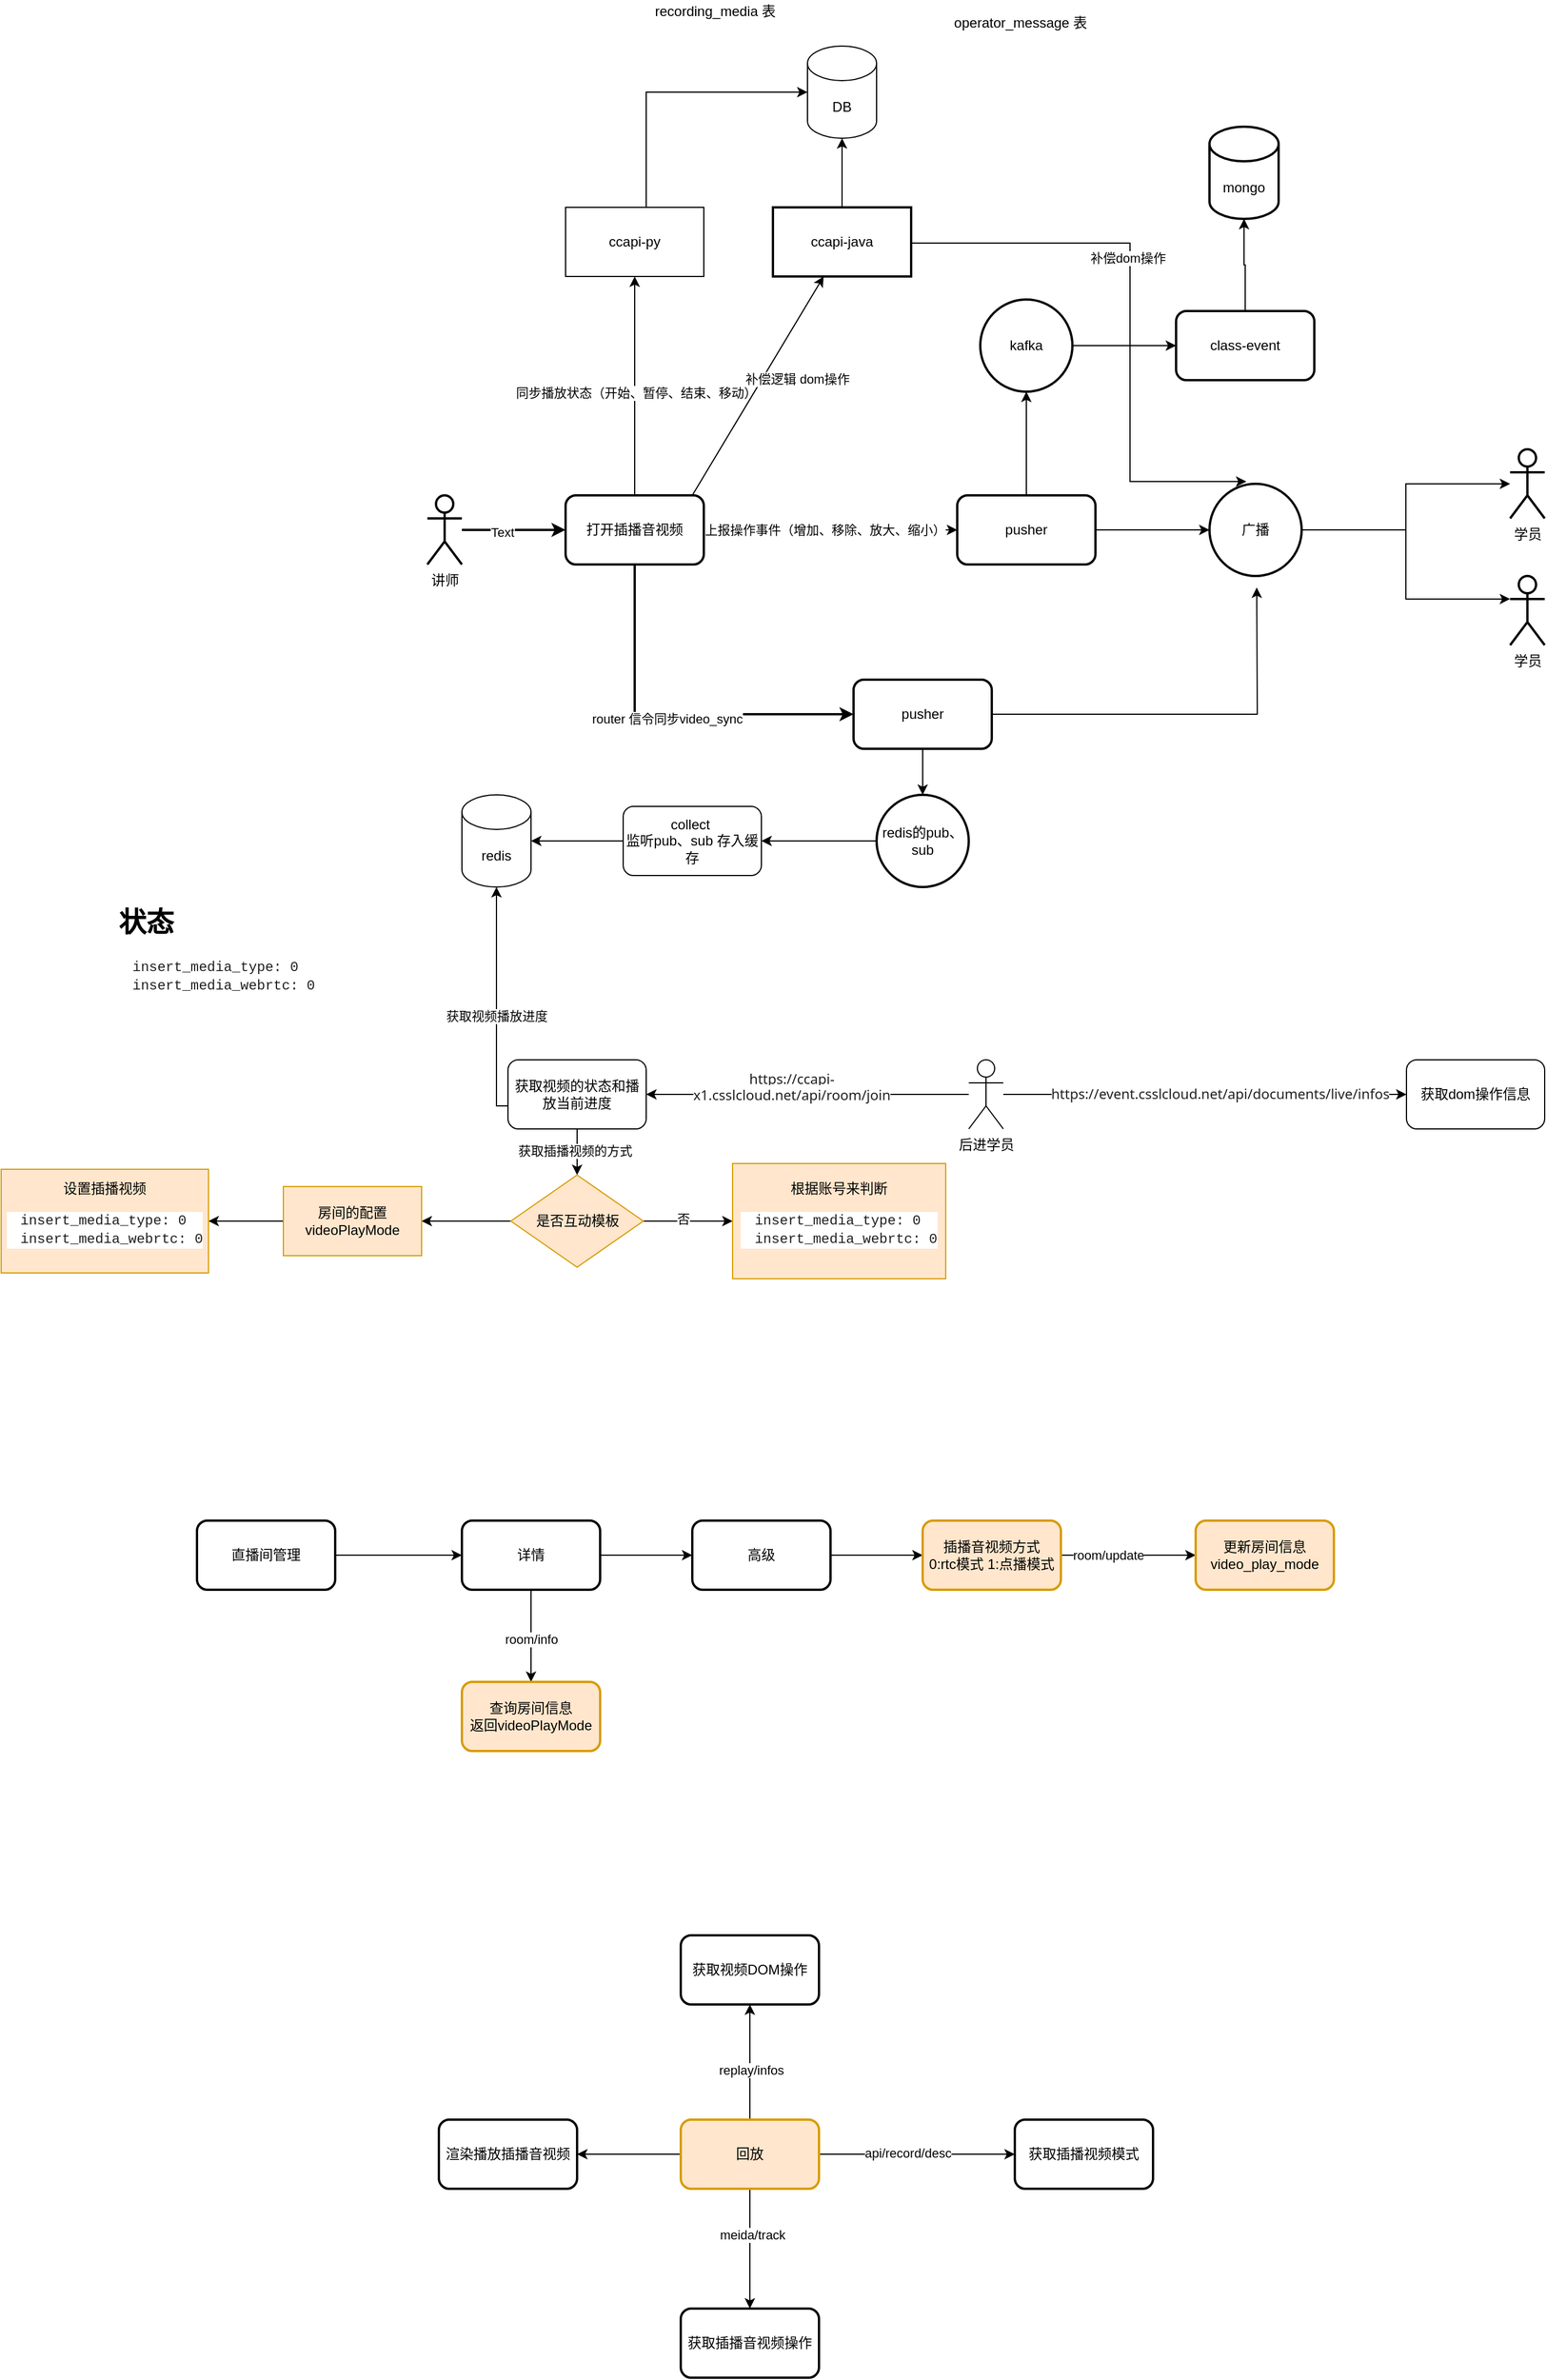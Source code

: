 <mxfile version="24.0.4" type="github">
  <diagram name="第 1 页" id="9EHZgjo_UKtD6r8Uzgz9">
    <mxGraphModel dx="2261" dy="1938" grid="1" gridSize="10" guides="1" tooltips="1" connect="1" arrows="1" fold="1" page="1" pageScale="1" pageWidth="827" pageHeight="1169" math="0" shadow="0">
      <root>
        <mxCell id="0" />
        <mxCell id="1" parent="0" />
        <mxCell id="Ub1dUwBtqG9SPAVf1FS5-7" style="edgeStyle=orthogonalEdgeStyle;rounded=0;orthogonalLoop=1;jettySize=auto;html=1;strokeWidth=2;entryX=0;entryY=0.5;entryDx=0;entryDy=0;" parent="1" source="Ub1dUwBtqG9SPAVf1FS5-2" target="Ub1dUwBtqG9SPAVf1FS5-9" edge="1">
          <mxGeometry relative="1" as="geometry">
            <mxPoint x="-60" y="230" as="targetPoint" />
          </mxGeometry>
        </mxCell>
        <mxCell id="Ub1dUwBtqG9SPAVf1FS5-10" value="Text" style="edgeLabel;html=1;align=center;verticalAlign=middle;resizable=0;points=[];" parent="Ub1dUwBtqG9SPAVf1FS5-7" vertex="1" connectable="0">
          <mxGeometry x="-0.23" y="-2" relative="1" as="geometry">
            <mxPoint as="offset" />
          </mxGeometry>
        </mxCell>
        <mxCell id="Ub1dUwBtqG9SPAVf1FS5-2" value="讲师" style="shape=umlActor;verticalLabelPosition=bottom;verticalAlign=top;html=1;outlineConnect=0;strokeWidth=2;" parent="1" vertex="1">
          <mxGeometry x="-200" y="200" width="30" height="60" as="geometry" />
        </mxCell>
        <mxCell id="Ub1dUwBtqG9SPAVf1FS5-3" value="学员" style="shape=umlActor;verticalLabelPosition=bottom;verticalAlign=top;html=1;outlineConnect=0;strokeWidth=2;" parent="1" vertex="1">
          <mxGeometry x="740" y="160" width="30" height="60" as="geometry" />
        </mxCell>
        <mxCell id="Ub1dUwBtqG9SPAVf1FS5-4" value="学员" style="shape=umlActor;verticalLabelPosition=bottom;verticalAlign=top;html=1;outlineConnect=0;strokeWidth=2;" parent="1" vertex="1">
          <mxGeometry x="740" y="270" width="30" height="60" as="geometry" />
        </mxCell>
        <mxCell id="Ub1dUwBtqG9SPAVf1FS5-5" value="ccapi-py" style="rounded=0;whiteSpace=wrap;html=1;" parent="1" vertex="1">
          <mxGeometry x="-80" y="-50" width="120" height="60" as="geometry" />
        </mxCell>
        <mxCell id="Ub1dUwBtqG9SPAVf1FS5-59" style="edgeStyle=orthogonalEdgeStyle;rounded=0;orthogonalLoop=1;jettySize=auto;html=1;entryX=0.4;entryY=-0.025;entryDx=0;entryDy=0;entryPerimeter=0;" parent="1" target="Ub1dUwBtqG9SPAVf1FS5-23" edge="1">
          <mxGeometry relative="1" as="geometry">
            <mxPoint x="480" y="170" as="targetPoint" />
            <mxPoint x="179.5" y="-20" as="sourcePoint" />
            <Array as="points">
              <mxPoint x="180" y="-19" />
              <mxPoint x="410" y="-19" />
              <mxPoint x="410" y="188" />
            </Array>
          </mxGeometry>
        </mxCell>
        <mxCell id="Ub1dUwBtqG9SPAVf1FS5-60" value="补偿dom操作" style="edgeLabel;html=1;align=center;verticalAlign=middle;resizable=0;points=[];" parent="Ub1dUwBtqG9SPAVf1FS5-59" vertex="1" connectable="0">
          <mxGeometry x="-0.096" y="-2" relative="1" as="geometry">
            <mxPoint as="offset" />
          </mxGeometry>
        </mxCell>
        <mxCell id="Ub1dUwBtqG9SPAVf1FS5-6" value="ccapi-java" style="rounded=0;whiteSpace=wrap;html=1;strokeWidth=2;" parent="1" vertex="1">
          <mxGeometry x="100" y="-50" width="120" height="60" as="geometry" />
        </mxCell>
        <mxCell id="Ub1dUwBtqG9SPAVf1FS5-12" style="edgeStyle=orthogonalEdgeStyle;rounded=0;orthogonalLoop=1;jettySize=auto;html=1;entryX=0.5;entryY=1;entryDx=0;entryDy=0;" parent="1" source="Ub1dUwBtqG9SPAVf1FS5-9" target="Ub1dUwBtqG9SPAVf1FS5-5" edge="1">
          <mxGeometry relative="1" as="geometry">
            <Array as="points">
              <mxPoint x="-20" y="110" />
            </Array>
          </mxGeometry>
        </mxCell>
        <mxCell id="Ub1dUwBtqG9SPAVf1FS5-13" value="同步播放状态（开始、暂停、结束、移动）" style="edgeLabel;html=1;align=center;verticalAlign=middle;resizable=0;points=[];" parent="Ub1dUwBtqG9SPAVf1FS5-12" vertex="1" connectable="0">
          <mxGeometry x="-0.06" y="-1" relative="1" as="geometry">
            <mxPoint as="offset" />
          </mxGeometry>
        </mxCell>
        <mxCell id="Ub1dUwBtqG9SPAVf1FS5-31" style="edgeStyle=orthogonalEdgeStyle;rounded=0;orthogonalLoop=1;jettySize=auto;html=1;entryX=0;entryY=0.5;entryDx=0;entryDy=0;" parent="1" source="Ub1dUwBtqG9SPAVf1FS5-9" target="Ub1dUwBtqG9SPAVf1FS5-29" edge="1">
          <mxGeometry relative="1" as="geometry" />
        </mxCell>
        <mxCell id="Ub1dUwBtqG9SPAVf1FS5-32" value="上报操作事件（增加、移除、放大、缩小）" style="edgeLabel;html=1;align=center;verticalAlign=middle;resizable=0;points=[];" parent="Ub1dUwBtqG9SPAVf1FS5-31" vertex="1" connectable="0">
          <mxGeometry x="-0.117" y="1" relative="1" as="geometry">
            <mxPoint x="8" y="1" as="offset" />
          </mxGeometry>
        </mxCell>
        <mxCell id="Ub1dUwBtqG9SPAVf1FS5-54" style="edgeStyle=orthogonalEdgeStyle;rounded=0;orthogonalLoop=1;jettySize=auto;html=1;entryX=0;entryY=0.5;entryDx=0;entryDy=0;exitX=0.5;exitY=1;exitDx=0;exitDy=0;strokeWidth=2;" parent="1" source="Ub1dUwBtqG9SPAVf1FS5-9" target="Ub1dUwBtqG9SPAVf1FS5-52" edge="1">
          <mxGeometry relative="1" as="geometry">
            <mxPoint x="-130" y="290" as="sourcePoint" />
            <mxPoint x="80" y="450" as="targetPoint" />
            <Array as="points">
              <mxPoint x="-20" y="390" />
            </Array>
          </mxGeometry>
        </mxCell>
        <mxCell id="Ub1dUwBtqG9SPAVf1FS5-55" value="router 信令同步video_sync" style="edgeLabel;html=1;align=center;verticalAlign=middle;resizable=0;points=[];" parent="Ub1dUwBtqG9SPAVf1FS5-54" vertex="1" connectable="0">
          <mxGeometry x="-0.013" y="-4" relative="1" as="geometry">
            <mxPoint as="offset" />
          </mxGeometry>
        </mxCell>
        <mxCell id="Ub1dUwBtqG9SPAVf1FS5-9" value="打开插播音视频" style="rounded=1;whiteSpace=wrap;html=1;strokeWidth=2;" parent="1" vertex="1">
          <mxGeometry x="-80" y="200" width="120" height="60" as="geometry" />
        </mxCell>
        <mxCell id="Ub1dUwBtqG9SPAVf1FS5-16" value="DB" style="shape=cylinder3;whiteSpace=wrap;html=1;boundedLbl=1;backgroundOutline=1;size=15;" parent="1" vertex="1">
          <mxGeometry x="130" y="-190" width="60" height="80" as="geometry" />
        </mxCell>
        <mxCell id="Ub1dUwBtqG9SPAVf1FS5-19" style="edgeStyle=orthogonalEdgeStyle;rounded=0;orthogonalLoop=1;jettySize=auto;html=1;entryX=0.5;entryY=1;entryDx=0;entryDy=0;entryPerimeter=0;" parent="1" source="Ub1dUwBtqG9SPAVf1FS5-6" target="Ub1dUwBtqG9SPAVf1FS5-16" edge="1">
          <mxGeometry relative="1" as="geometry" />
        </mxCell>
        <mxCell id="Ub1dUwBtqG9SPAVf1FS5-20" value="recording_media 表" style="text;html=1;align=center;verticalAlign=middle;whiteSpace=wrap;rounded=0;" parent="1" vertex="1">
          <mxGeometry x="-20" y="-230" width="140" height="20" as="geometry" />
        </mxCell>
        <mxCell id="Ub1dUwBtqG9SPAVf1FS5-21" value="operator_message 表" style="text;html=1;align=center;verticalAlign=middle;whiteSpace=wrap;rounded=0;" parent="1" vertex="1">
          <mxGeometry x="250" y="-230" width="130" height="40" as="geometry" />
        </mxCell>
        <mxCell id="Ub1dUwBtqG9SPAVf1FS5-26" style="edgeStyle=orthogonalEdgeStyle;rounded=0;orthogonalLoop=1;jettySize=auto;html=1;" parent="1" source="Ub1dUwBtqG9SPAVf1FS5-23" target="Ub1dUwBtqG9SPAVf1FS5-3" edge="1">
          <mxGeometry relative="1" as="geometry" />
        </mxCell>
        <mxCell id="Ub1dUwBtqG9SPAVf1FS5-23" value="广播" style="ellipse;whiteSpace=wrap;html=1;aspect=fixed;strokeWidth=2;" parent="1" vertex="1">
          <mxGeometry x="479" y="190" width="80" height="80" as="geometry" />
        </mxCell>
        <mxCell id="Ub1dUwBtqG9SPAVf1FS5-27" style="edgeStyle=orthogonalEdgeStyle;rounded=0;orthogonalLoop=1;jettySize=auto;html=1;entryX=0;entryY=0.333;entryDx=0;entryDy=0;entryPerimeter=0;" parent="1" source="Ub1dUwBtqG9SPAVf1FS5-23" target="Ub1dUwBtqG9SPAVf1FS5-4" edge="1">
          <mxGeometry relative="1" as="geometry" />
        </mxCell>
        <mxCell id="Ub1dUwBtqG9SPAVf1FS5-30" style="edgeStyle=orthogonalEdgeStyle;rounded=0;orthogonalLoop=1;jettySize=auto;html=1;entryX=0;entryY=0.5;entryDx=0;entryDy=0;" parent="1" source="Ub1dUwBtqG9SPAVf1FS5-29" target="Ub1dUwBtqG9SPAVf1FS5-23" edge="1">
          <mxGeometry relative="1" as="geometry">
            <mxPoint x="410" y="160" as="targetPoint" />
          </mxGeometry>
        </mxCell>
        <mxCell id="Ub1dUwBtqG9SPAVf1FS5-35" value="" style="edgeStyle=orthogonalEdgeStyle;rounded=0;orthogonalLoop=1;jettySize=auto;html=1;" parent="1" source="Ub1dUwBtqG9SPAVf1FS5-29" target="Ub1dUwBtqG9SPAVf1FS5-34" edge="1">
          <mxGeometry relative="1" as="geometry" />
        </mxCell>
        <mxCell id="Ub1dUwBtqG9SPAVf1FS5-29" value="pusher" style="rounded=1;whiteSpace=wrap;html=1;strokeWidth=2;" parent="1" vertex="1">
          <mxGeometry x="260" y="200" width="120" height="60" as="geometry" />
        </mxCell>
        <mxCell id="Ub1dUwBtqG9SPAVf1FS5-48" style="edgeStyle=orthogonalEdgeStyle;rounded=0;orthogonalLoop=1;jettySize=auto;html=1;" parent="1" source="Ub1dUwBtqG9SPAVf1FS5-34" target="Ub1dUwBtqG9SPAVf1FS5-36" edge="1">
          <mxGeometry relative="1" as="geometry" />
        </mxCell>
        <mxCell id="Ub1dUwBtqG9SPAVf1FS5-34" value="kafka" style="ellipse;whiteSpace=wrap;html=1;rounded=1;strokeWidth=2;" parent="1" vertex="1">
          <mxGeometry x="280" y="30" width="80" height="80" as="geometry" />
        </mxCell>
        <mxCell id="Ub1dUwBtqG9SPAVf1FS5-49" style="edgeStyle=orthogonalEdgeStyle;rounded=0;orthogonalLoop=1;jettySize=auto;html=1;" parent="1" source="Ub1dUwBtqG9SPAVf1FS5-36" target="Ub1dUwBtqG9SPAVf1FS5-41" edge="1">
          <mxGeometry relative="1" as="geometry" />
        </mxCell>
        <mxCell id="Ub1dUwBtqG9SPAVf1FS5-36" value="class-event" style="rounded=1;whiteSpace=wrap;html=1;strokeWidth=2;" parent="1" vertex="1">
          <mxGeometry x="450" y="40" width="120" height="60" as="geometry" />
        </mxCell>
        <mxCell id="Ub1dUwBtqG9SPAVf1FS5-41" value="mongo" style="shape=cylinder3;whiteSpace=wrap;html=1;boundedLbl=1;backgroundOutline=1;size=15;strokeWidth=2;" parent="1" vertex="1">
          <mxGeometry x="479" y="-120" width="60" height="80" as="geometry" />
        </mxCell>
        <mxCell id="Ub1dUwBtqG9SPAVf1FS5-44" value="" style="endArrow=classic;html=1;rounded=0;entryX=0.367;entryY=1;entryDx=0;entryDy=0;entryPerimeter=0;" parent="1" target="Ub1dUwBtqG9SPAVf1FS5-6" edge="1">
          <mxGeometry width="50" height="50" relative="1" as="geometry">
            <mxPoint x="30" y="200" as="sourcePoint" />
            <mxPoint x="80" y="150" as="targetPoint" />
          </mxGeometry>
        </mxCell>
        <mxCell id="Ub1dUwBtqG9SPAVf1FS5-45" value="补偿逻辑 dom操作" style="edgeLabel;html=1;align=center;verticalAlign=middle;resizable=0;points=[];" parent="Ub1dUwBtqG9SPAVf1FS5-44" vertex="1" connectable="0">
          <mxGeometry x="0.06" y="1" relative="1" as="geometry">
            <mxPoint x="31" as="offset" />
          </mxGeometry>
        </mxCell>
        <mxCell id="Ub1dUwBtqG9SPAVf1FS5-46" style="edgeStyle=orthogonalEdgeStyle;rounded=0;orthogonalLoop=1;jettySize=auto;html=1;entryX=0;entryY=0.5;entryDx=0;entryDy=0;entryPerimeter=0;" parent="1" source="Ub1dUwBtqG9SPAVf1FS5-5" target="Ub1dUwBtqG9SPAVf1FS5-16" edge="1">
          <mxGeometry relative="1" as="geometry">
            <Array as="points">
              <mxPoint x="-10" y="-150" />
            </Array>
          </mxGeometry>
        </mxCell>
        <mxCell id="Ub1dUwBtqG9SPAVf1FS5-57" style="edgeStyle=orthogonalEdgeStyle;rounded=0;orthogonalLoop=1;jettySize=auto;html=1;" parent="1" source="Ub1dUwBtqG9SPAVf1FS5-52" edge="1">
          <mxGeometry relative="1" as="geometry">
            <mxPoint x="520" y="280" as="targetPoint" />
          </mxGeometry>
        </mxCell>
        <mxCell id="Ub1dUwBtqG9SPAVf1FS5-86" value="" style="edgeStyle=orthogonalEdgeStyle;rounded=0;orthogonalLoop=1;jettySize=auto;html=1;" parent="1" source="Ub1dUwBtqG9SPAVf1FS5-52" target="Ub1dUwBtqG9SPAVf1FS5-85" edge="1">
          <mxGeometry relative="1" as="geometry" />
        </mxCell>
        <mxCell id="Ub1dUwBtqG9SPAVf1FS5-52" value="pusher" style="rounded=1;whiteSpace=wrap;html=1;strokeWidth=2;" parent="1" vertex="1">
          <mxGeometry x="170" y="360" width="120" height="60" as="geometry" />
        </mxCell>
        <mxCell id="Ub1dUwBtqG9SPAVf1FS5-62" style="edgeStyle=orthogonalEdgeStyle;rounded=0;orthogonalLoop=1;jettySize=auto;html=1;" parent="1" source="Ub1dUwBtqG9SPAVf1FS5-61" target="Ub1dUwBtqG9SPAVf1FS5-63" edge="1">
          <mxGeometry relative="1" as="geometry">
            <mxPoint x="26.5" y="680" as="targetPoint" />
          </mxGeometry>
        </mxCell>
        <mxCell id="Ub1dUwBtqG9SPAVf1FS5-64" value="&#xa;&lt;span style=&quot;color: rgb(31, 31, 31); font-family: &amp;quot;Segoe UI&amp;quot;, tahoma, sans-serif; font-size: 12px; font-style: normal; font-variant-ligatures: normal; font-variant-caps: normal; font-weight: 400; letter-spacing: normal; orphans: 2; text-align: start; text-indent: 0px; text-transform: none; widows: 2; word-spacing: 0px; -webkit-text-stroke-width: 0px; white-space: normal; background-color: rgb(255, 255, 255); text-decoration-thickness: initial; text-decoration-style: initial; text-decoration-color: initial; display: inline !important; float: none;&quot;&gt;https://ccapi-x1.csslcloud.net/api/room/join&lt;/span&gt;&#xa;&#xa;" style="edgeLabel;html=1;align=center;verticalAlign=middle;resizable=0;points=[];" parent="Ub1dUwBtqG9SPAVf1FS5-62" vertex="1" connectable="0">
          <mxGeometry x="-0.252" y="-2" relative="1" as="geometry">
            <mxPoint x="-50" y="2" as="offset" />
          </mxGeometry>
        </mxCell>
        <mxCell id="Ub1dUwBtqG9SPAVf1FS5-80" style="edgeStyle=orthogonalEdgeStyle;rounded=0;orthogonalLoop=1;jettySize=auto;html=1;entryX=0;entryY=0.5;entryDx=0;entryDy=0;" parent="1" source="Ub1dUwBtqG9SPAVf1FS5-61" target="Ub1dUwBtqG9SPAVf1FS5-81" edge="1">
          <mxGeometry relative="1" as="geometry">
            <mxPoint x="621.5" y="680" as="targetPoint" />
          </mxGeometry>
        </mxCell>
        <mxCell id="Ub1dUwBtqG9SPAVf1FS5-82" value="&lt;span style=&quot;color: rgb(31, 31, 31); font-family: &amp;quot;Segoe UI&amp;quot;, tahoma, sans-serif; font-size: 12px; text-align: start; text-wrap: wrap;&quot;&gt;https://event.csslcloud.net/api/documents/live/infos&lt;/span&gt;" style="edgeLabel;html=1;align=center;verticalAlign=middle;resizable=0;points=[];" parent="Ub1dUwBtqG9SPAVf1FS5-80" vertex="1" connectable="0">
          <mxGeometry x="0.024" y="-1" relative="1" as="geometry">
            <mxPoint x="9" y="-1" as="offset" />
          </mxGeometry>
        </mxCell>
        <mxCell id="Ub1dUwBtqG9SPAVf1FS5-61" value="后进学员" style="shape=umlActor;verticalLabelPosition=bottom;verticalAlign=top;html=1;" parent="1" vertex="1">
          <mxGeometry x="270" y="690" width="30" height="60" as="geometry" />
        </mxCell>
        <mxCell id="FVppc2NoJHRr4zy0Y5Dh-2" style="edgeStyle=orthogonalEdgeStyle;rounded=0;orthogonalLoop=1;jettySize=auto;html=1;" edge="1" parent="1" source="Ub1dUwBtqG9SPAVf1FS5-63">
          <mxGeometry relative="1" as="geometry">
            <mxPoint x="-70" y="790" as="targetPoint" />
          </mxGeometry>
        </mxCell>
        <mxCell id="FVppc2NoJHRr4zy0Y5Dh-11" value="获取插播视频的方式" style="edgeLabel;html=1;align=center;verticalAlign=middle;resizable=0;points=[];" vertex="1" connectable="0" parent="FVppc2NoJHRr4zy0Y5Dh-2">
          <mxGeometry x="-0.062" y="-2" relative="1" as="geometry">
            <mxPoint as="offset" />
          </mxGeometry>
        </mxCell>
        <mxCell id="Ub1dUwBtqG9SPAVf1FS5-63" value="获取视频的状态和播放当前进度" style="rounded=1;whiteSpace=wrap;html=1;" parent="1" vertex="1">
          <mxGeometry x="-130" y="690" width="120" height="60" as="geometry" />
        </mxCell>
        <mxCell id="Ub1dUwBtqG9SPAVf1FS5-67" value="" style="edgeStyle=orthogonalEdgeStyle;rounded=0;orthogonalLoop=1;jettySize=auto;html=1;" parent="1" source="Ub1dUwBtqG9SPAVf1FS5-65" target="Ub1dUwBtqG9SPAVf1FS5-66" edge="1">
          <mxGeometry relative="1" as="geometry" />
        </mxCell>
        <mxCell id="Ub1dUwBtqG9SPAVf1FS5-65" value="直播间管理" style="rounded=1;whiteSpace=wrap;html=1;strokeWidth=2;" parent="1" vertex="1">
          <mxGeometry x="-400" y="1090" width="120" height="60" as="geometry" />
        </mxCell>
        <mxCell id="Ub1dUwBtqG9SPAVf1FS5-69" value="" style="edgeStyle=orthogonalEdgeStyle;rounded=0;orthogonalLoop=1;jettySize=auto;html=1;" parent="1" source="Ub1dUwBtqG9SPAVf1FS5-66" target="Ub1dUwBtqG9SPAVf1FS5-68" edge="1">
          <mxGeometry relative="1" as="geometry" />
        </mxCell>
        <mxCell id="Ub1dUwBtqG9SPAVf1FS5-78" value="" style="edgeStyle=orthogonalEdgeStyle;rounded=0;orthogonalLoop=1;jettySize=auto;html=1;" parent="1" source="Ub1dUwBtqG9SPAVf1FS5-66" target="Ub1dUwBtqG9SPAVf1FS5-77" edge="1">
          <mxGeometry relative="1" as="geometry" />
        </mxCell>
        <mxCell id="Ub1dUwBtqG9SPAVf1FS5-79" value="room/info" style="edgeLabel;html=1;align=center;verticalAlign=middle;resizable=0;points=[];" parent="Ub1dUwBtqG9SPAVf1FS5-78" vertex="1" connectable="0">
          <mxGeometry x="0.075" relative="1" as="geometry">
            <mxPoint as="offset" />
          </mxGeometry>
        </mxCell>
        <mxCell id="Ub1dUwBtqG9SPAVf1FS5-66" value="详情" style="whiteSpace=wrap;html=1;rounded=1;strokeWidth=2;" parent="1" vertex="1">
          <mxGeometry x="-170" y="1090" width="120" height="60" as="geometry" />
        </mxCell>
        <mxCell id="Ub1dUwBtqG9SPAVf1FS5-71" value="" style="edgeStyle=orthogonalEdgeStyle;rounded=0;orthogonalLoop=1;jettySize=auto;html=1;" parent="1" source="Ub1dUwBtqG9SPAVf1FS5-68" edge="1">
          <mxGeometry relative="1" as="geometry">
            <mxPoint x="230" y="1120" as="targetPoint" />
          </mxGeometry>
        </mxCell>
        <mxCell id="Ub1dUwBtqG9SPAVf1FS5-68" value="高级" style="whiteSpace=wrap;html=1;rounded=1;strokeWidth=2;" parent="1" vertex="1">
          <mxGeometry x="30" y="1090" width="120" height="60" as="geometry" />
        </mxCell>
        <mxCell id="Ub1dUwBtqG9SPAVf1FS5-75" value="" style="edgeStyle=orthogonalEdgeStyle;rounded=0;orthogonalLoop=1;jettySize=auto;html=1;" parent="1" source="Ub1dUwBtqG9SPAVf1FS5-73" target="Ub1dUwBtqG9SPAVf1FS5-74" edge="1">
          <mxGeometry relative="1" as="geometry" />
        </mxCell>
        <mxCell id="Ub1dUwBtqG9SPAVf1FS5-76" value="room/update" style="edgeLabel;html=1;align=center;verticalAlign=middle;resizable=0;points=[];" parent="Ub1dUwBtqG9SPAVf1FS5-75" vertex="1" connectable="0">
          <mxGeometry x="-0.3" relative="1" as="geometry">
            <mxPoint as="offset" />
          </mxGeometry>
        </mxCell>
        <mxCell id="Ub1dUwBtqG9SPAVf1FS5-73" value="插播音视频方式&lt;div&gt;0:rtc模式 1:点播模式&lt;/div&gt;" style="rounded=1;whiteSpace=wrap;html=1;strokeWidth=2;fillColor=#ffe6cc;strokeColor=#d79b00;" parent="1" vertex="1">
          <mxGeometry x="230" y="1090" width="120" height="60" as="geometry" />
        </mxCell>
        <mxCell id="Ub1dUwBtqG9SPAVf1FS5-74" value="更新房间信息&lt;div&gt;video_play_mode&lt;/div&gt;" style="whiteSpace=wrap;html=1;rounded=1;strokeWidth=2;fillColor=#ffe6cc;strokeColor=#d79b00;" parent="1" vertex="1">
          <mxGeometry x="467" y="1090" width="120" height="60" as="geometry" />
        </mxCell>
        <mxCell id="Ub1dUwBtqG9SPAVf1FS5-77" value="查询房间信息&lt;div&gt;返回videoPlayMode&lt;/div&gt;" style="whiteSpace=wrap;html=1;rounded=1;strokeWidth=2;fillColor=#ffe6cc;strokeColor=#d79b00;" parent="1" vertex="1">
          <mxGeometry x="-170" y="1230" width="120" height="60" as="geometry" />
        </mxCell>
        <mxCell id="Ub1dUwBtqG9SPAVf1FS5-81" value="获取dom操作信息" style="rounded=1;whiteSpace=wrap;html=1;" parent="1" vertex="1">
          <mxGeometry x="650" y="690" width="120" height="60" as="geometry" />
        </mxCell>
        <mxCell id="Ub1dUwBtqG9SPAVf1FS5-97" style="edgeStyle=orthogonalEdgeStyle;rounded=0;orthogonalLoop=1;jettySize=auto;html=1;entryX=1;entryY=0.5;entryDx=0;entryDy=0;" parent="1" source="Ub1dUwBtqG9SPAVf1FS5-85" target="Ub1dUwBtqG9SPAVf1FS5-89" edge="1">
          <mxGeometry relative="1" as="geometry" />
        </mxCell>
        <mxCell id="Ub1dUwBtqG9SPAVf1FS5-85" value="redis的pub、sub" style="ellipse;whiteSpace=wrap;html=1;rounded=1;strokeWidth=2;" parent="1" vertex="1">
          <mxGeometry x="190" y="460" width="80" height="80" as="geometry" />
        </mxCell>
        <mxCell id="Ub1dUwBtqG9SPAVf1FS5-89" value="collect&amp;nbsp;&lt;div&gt;监听pub、sub 存入缓存&lt;/div&gt;" style="rounded=1;whiteSpace=wrap;html=1;" parent="1" vertex="1">
          <mxGeometry x="-30" y="470" width="120" height="60" as="geometry" />
        </mxCell>
        <mxCell id="Ub1dUwBtqG9SPAVf1FS5-92" value="redis" style="shape=cylinder3;whiteSpace=wrap;html=1;boundedLbl=1;backgroundOutline=1;size=15;" parent="1" vertex="1">
          <mxGeometry x="-170" y="460" width="60" height="80" as="geometry" />
        </mxCell>
        <mxCell id="Ub1dUwBtqG9SPAVf1FS5-98" style="edgeStyle=orthogonalEdgeStyle;rounded=0;orthogonalLoop=1;jettySize=auto;html=1;entryX=1;entryY=0.5;entryDx=0;entryDy=0;entryPerimeter=0;" parent="1" source="Ub1dUwBtqG9SPAVf1FS5-89" target="Ub1dUwBtqG9SPAVf1FS5-92" edge="1">
          <mxGeometry relative="1" as="geometry" />
        </mxCell>
        <mxCell id="Ub1dUwBtqG9SPAVf1FS5-100" style="edgeStyle=orthogonalEdgeStyle;rounded=0;orthogonalLoop=1;jettySize=auto;html=1;entryX=0.5;entryY=1;entryDx=0;entryDy=0;entryPerimeter=0;" parent="1" source="Ub1dUwBtqG9SPAVf1FS5-63" target="Ub1dUwBtqG9SPAVf1FS5-92" edge="1">
          <mxGeometry relative="1" as="geometry">
            <Array as="points">
              <mxPoint x="-140" y="730" />
            </Array>
          </mxGeometry>
        </mxCell>
        <mxCell id="Ub1dUwBtqG9SPAVf1FS5-101" value="获取视频播放进度" style="edgeLabel;html=1;align=center;verticalAlign=middle;resizable=0;points=[];" parent="Ub1dUwBtqG9SPAVf1FS5-100" vertex="1" connectable="0">
          <mxGeometry x="-0.117" relative="1" as="geometry">
            <mxPoint as="offset" />
          </mxGeometry>
        </mxCell>
        <mxCell id="5Uoj2dgC7Bq5K5UiY4C5-1" value="" style="edgeStyle=orthogonalEdgeStyle;rounded=0;orthogonalLoop=1;jettySize=auto;html=1;" parent="1" source="5Uoj2dgC7Bq5K5UiY4C5-8" target="5Uoj2dgC7Bq5K5UiY4C5-9" edge="1">
          <mxGeometry relative="1" as="geometry" />
        </mxCell>
        <mxCell id="5Uoj2dgC7Bq5K5UiY4C5-2" value="api/record/desc" style="edgeLabel;html=1;align=center;verticalAlign=middle;resizable=0;points=[];" parent="5Uoj2dgC7Bq5K5UiY4C5-1" vertex="1" connectable="0">
          <mxGeometry x="-0.1" y="1" relative="1" as="geometry">
            <mxPoint as="offset" />
          </mxGeometry>
        </mxCell>
        <mxCell id="5Uoj2dgC7Bq5K5UiY4C5-3" value="" style="edgeStyle=orthogonalEdgeStyle;rounded=0;orthogonalLoop=1;jettySize=auto;html=1;" parent="1" source="5Uoj2dgC7Bq5K5UiY4C5-8" target="5Uoj2dgC7Bq5K5UiY4C5-10" edge="1">
          <mxGeometry relative="1" as="geometry" />
        </mxCell>
        <mxCell id="5Uoj2dgC7Bq5K5UiY4C5-4" value="meida/track" style="edgeLabel;html=1;align=center;verticalAlign=middle;resizable=0;points=[];" parent="5Uoj2dgC7Bq5K5UiY4C5-3" vertex="1" connectable="0">
          <mxGeometry x="-0.231" y="2" relative="1" as="geometry">
            <mxPoint as="offset" />
          </mxGeometry>
        </mxCell>
        <mxCell id="5Uoj2dgC7Bq5K5UiY4C5-5" value="" style="edgeStyle=orthogonalEdgeStyle;rounded=0;orthogonalLoop=1;jettySize=auto;html=1;" parent="1" source="5Uoj2dgC7Bq5K5UiY4C5-8" target="5Uoj2dgC7Bq5K5UiY4C5-11" edge="1">
          <mxGeometry relative="1" as="geometry" />
        </mxCell>
        <mxCell id="5Uoj2dgC7Bq5K5UiY4C5-6" value="replay/infos" style="edgeLabel;html=1;align=center;verticalAlign=middle;resizable=0;points=[];" parent="5Uoj2dgC7Bq5K5UiY4C5-5" vertex="1" connectable="0">
          <mxGeometry x="-0.14" y="-1" relative="1" as="geometry">
            <mxPoint as="offset" />
          </mxGeometry>
        </mxCell>
        <mxCell id="5Uoj2dgC7Bq5K5UiY4C5-7" style="edgeStyle=orthogonalEdgeStyle;rounded=0;orthogonalLoop=1;jettySize=auto;html=1;" parent="1" source="5Uoj2dgC7Bq5K5UiY4C5-8" target="5Uoj2dgC7Bq5K5UiY4C5-12" edge="1">
          <mxGeometry relative="1" as="geometry">
            <mxPoint x="-130" y="1640" as="targetPoint" />
          </mxGeometry>
        </mxCell>
        <mxCell id="5Uoj2dgC7Bq5K5UiY4C5-8" value="回放" style="rounded=1;whiteSpace=wrap;html=1;strokeWidth=2;fillColor=#ffe6cc;strokeColor=#d79b00;" parent="1" vertex="1">
          <mxGeometry x="20" y="1610" width="120" height="60" as="geometry" />
        </mxCell>
        <mxCell id="5Uoj2dgC7Bq5K5UiY4C5-9" value="获取插播视频模式" style="whiteSpace=wrap;html=1;rounded=1;strokeWidth=2;" parent="1" vertex="1">
          <mxGeometry x="310" y="1610" width="120" height="60" as="geometry" />
        </mxCell>
        <mxCell id="5Uoj2dgC7Bq5K5UiY4C5-10" value="获取插播音视频操作" style="whiteSpace=wrap;html=1;rounded=1;strokeWidth=2;" parent="1" vertex="1">
          <mxGeometry x="20" y="1774" width="120" height="60" as="geometry" />
        </mxCell>
        <mxCell id="5Uoj2dgC7Bq5K5UiY4C5-11" value="获取视频DOM操作" style="whiteSpace=wrap;html=1;rounded=1;strokeWidth=2;" parent="1" vertex="1">
          <mxGeometry x="20" y="1450" width="120" height="60" as="geometry" />
        </mxCell>
        <mxCell id="5Uoj2dgC7Bq5K5UiY4C5-12" value="渲染播放插播音视频" style="rounded=1;whiteSpace=wrap;html=1;strokeWidth=2;" parent="1" vertex="1">
          <mxGeometry x="-190" y="1610" width="120" height="60" as="geometry" />
        </mxCell>
        <mxCell id="FVppc2NoJHRr4zy0Y5Dh-1" value="&lt;h1 style=&quot;margin-top: 0px;&quot;&gt;状态&lt;/h1&gt;&lt;ol style=&quot;box-sizing: border-box; min-width: 0px; min-height: 0px; list-style-type: none; padding-left: 12px; color: rgb(31, 31, 31); font-family: consolas, &amp;quot;lucida console&amp;quot;, &amp;quot;courier new&amp;quot;, monospace; white-space-collapse: preserve; background-color: rgb(255, 255, 255);&quot; role=&quot;group&quot; class=&quot;children expanded&quot;&gt;&lt;li style=&quot;box-sizing: border-box; min-width: 0px; min-height: 16px; outline-width: 0px; text-overflow: ellipsis; white-space: nowrap; position: relative; display: flex; align-items: center; user-select: text;&quot; aria-selected=&quot;true&quot; tabindex=&quot;0&quot; class=&quot;selected&quot; data-object-property-name-for-test=&quot;insert_media_type&quot; role=&quot;treeitem&quot;&gt;&lt;span style=&quot;box-sizing: border-box; min-width: 0px; min-height: 0px; overflow: hidden; line-height: 16px; display: flex;&quot; class=&quot;name-and-value&quot;&gt;&lt;span style=&quot;box-sizing: border-box; min-width: 0px; min-height: 0px; color: var(--sys-color-token-tag); flex-shrink: 0;&quot; title=&quot;data.insert_media_type&quot; class=&quot;name&quot;&gt;insert_media_type&lt;/span&gt;&lt;span style=&quot;box-sizing: border-box; min-width: 0px; min-height: 0px; white-space-collapse: preserve; flex-shrink: 0;&quot; class=&quot;separator&quot;&gt;: &lt;/span&gt;&lt;span style=&quot;box-sizing: border-box; min-width: 0px; min-height: 0px; color: var(--sys-color-token-attribute-value);&quot; title=&quot;0&quot; class=&quot;object-value-number value&quot;&gt;0&lt;/span&gt;&lt;/span&gt;&lt;/li&gt;&lt;li style=&quot;box-sizing: border-box; min-width: 0px; min-height: 16px; text-overflow: ellipsis; white-space: nowrap; position: relative; display: flex; align-items: center; user-select: text;&quot; class=&quot;&quot; data-object-property-name-for-test=&quot;insert_media_webrtc&quot; role=&quot;treeitem&quot;&gt;&lt;span style=&quot;box-sizing: border-box; min-width: 0px; min-height: 0px; overflow: hidden; line-height: 16px; display: flex;&quot; class=&quot;name-and-value&quot;&gt;&lt;span style=&quot;box-sizing: border-box; min-width: 0px; min-height: 0px; color: var(--sys-color-token-tag); flex-shrink: 0;&quot; title=&quot;data.insert_media_webrtc&quot; class=&quot;name&quot;&gt;insert_media_webrtc&lt;/span&gt;&lt;span style=&quot;box-sizing: border-box; min-width: 0px; min-height: 0px; white-space-collapse: preserve; flex-shrink: 0;&quot; class=&quot;separator&quot;&gt;: &lt;/span&gt;&lt;span style=&quot;box-sizing: border-box; min-width: 0px; min-height: 0px; color: var(--sys-color-token-attribute-value);&quot; title=&quot;0&quot; class=&quot;object-value-number value&quot;&gt;0&lt;/span&gt;&lt;/span&gt;&lt;/li&gt;&lt;/ol&gt;" style="text;html=1;whiteSpace=wrap;overflow=hidden;rounded=0;" vertex="1" parent="1">
          <mxGeometry x="-470" y="550" width="180" height="105" as="geometry" />
        </mxCell>
        <mxCell id="FVppc2NoJHRr4zy0Y5Dh-5" value="" style="edgeStyle=orthogonalEdgeStyle;rounded=0;orthogonalLoop=1;jettySize=auto;html=1;" edge="1" parent="1" source="FVppc2NoJHRr4zy0Y5Dh-3" target="FVppc2NoJHRr4zy0Y5Dh-4">
          <mxGeometry relative="1" as="geometry" />
        </mxCell>
        <mxCell id="FVppc2NoJHRr4zy0Y5Dh-9" value="" style="edgeStyle=orthogonalEdgeStyle;rounded=0;orthogonalLoop=1;jettySize=auto;html=1;" edge="1" parent="1" source="FVppc2NoJHRr4zy0Y5Dh-3" target="FVppc2NoJHRr4zy0Y5Dh-8">
          <mxGeometry relative="1" as="geometry" />
        </mxCell>
        <mxCell id="FVppc2NoJHRr4zy0Y5Dh-10" value="否" style="edgeLabel;html=1;align=center;verticalAlign=middle;resizable=0;points=[];" vertex="1" connectable="0" parent="FVppc2NoJHRr4zy0Y5Dh-9">
          <mxGeometry x="-0.136" y="2" relative="1" as="geometry">
            <mxPoint x="1" as="offset" />
          </mxGeometry>
        </mxCell>
        <mxCell id="FVppc2NoJHRr4zy0Y5Dh-3" value="是否互动模板" style="rhombus;whiteSpace=wrap;html=1;fillColor=#ffe6cc;strokeColor=#d79b00;" vertex="1" parent="1">
          <mxGeometry x="-127.5" y="790" width="115" height="80" as="geometry" />
        </mxCell>
        <mxCell id="FVppc2NoJHRr4zy0Y5Dh-7" value="" style="edgeStyle=orthogonalEdgeStyle;rounded=0;orthogonalLoop=1;jettySize=auto;html=1;" edge="1" parent="1" source="FVppc2NoJHRr4zy0Y5Dh-4" target="FVppc2NoJHRr4zy0Y5Dh-6">
          <mxGeometry relative="1" as="geometry" />
        </mxCell>
        <mxCell id="FVppc2NoJHRr4zy0Y5Dh-4" value="房间的配置videoPlayMode" style="whiteSpace=wrap;html=1;fillColor=#ffe6cc;strokeColor=#d79b00;" vertex="1" parent="1">
          <mxGeometry x="-325" y="800" width="120" height="60" as="geometry" />
        </mxCell>
        <mxCell id="FVppc2NoJHRr4zy0Y5Dh-6" value="设置插播视频&lt;div&gt;&lt;ol style=&quot;text-align: left; white-space-collapse: preserve; box-sizing: border-box; min-width: 0px; min-height: 0px; list-style-type: none; padding-left: 12px; color: rgb(31, 31, 31); font-family: consolas, &amp;quot;lucida console&amp;quot;, &amp;quot;courier new&amp;quot;, monospace; background-color: rgb(255, 255, 255);&quot; role=&quot;group&quot; class=&quot;children expanded&quot;&gt;&lt;li style=&quot;box-sizing: border-box; min-width: 0px; min-height: 16px; outline-width: 0px; text-overflow: ellipsis; white-space: nowrap; position: relative; display: flex; align-items: center; user-select: text;&quot; aria-selected=&quot;true&quot; tabindex=&quot;0&quot; class=&quot;selected&quot; data-object-property-name-for-test=&quot;insert_media_type&quot; role=&quot;treeitem&quot;&gt;&lt;span style=&quot;box-sizing: border-box; min-width: 0px; min-height: 0px; overflow: hidden; line-height: 16px; display: flex;&quot; class=&quot;name-and-value&quot;&gt;&lt;span style=&quot;box-sizing: border-box; min-width: 0px; min-height: 0px; color: var(--sys-color-token-tag); flex-shrink: 0;&quot; title=&quot;data.insert_media_type&quot; class=&quot;name&quot;&gt;insert_media_type&lt;/span&gt;&lt;span style=&quot;box-sizing: border-box; min-width: 0px; min-height: 0px; white-space-collapse: preserve; flex-shrink: 0;&quot; class=&quot;separator&quot;&gt;: &lt;/span&gt;&lt;span style=&quot;box-sizing: border-box; min-width: 0px; min-height: 0px; color: var(--sys-color-token-attribute-value);&quot; title=&quot;0&quot; class=&quot;object-value-number value&quot;&gt;0&lt;/span&gt;&lt;/span&gt;&lt;/li&gt;&lt;li style=&quot;box-sizing: border-box; min-width: 0px; min-height: 16px; text-overflow: ellipsis; white-space: nowrap; position: relative; display: flex; align-items: center; user-select: text;&quot; class=&quot;&quot; data-object-property-name-for-test=&quot;insert_media_webrtc&quot; role=&quot;treeitem&quot;&gt;&lt;span style=&quot;box-sizing: border-box; min-width: 0px; min-height: 0px; overflow: hidden; line-height: 16px; display: flex;&quot; class=&quot;name-and-value&quot;&gt;&lt;span style=&quot;box-sizing: border-box; min-width: 0px; min-height: 0px; color: var(--sys-color-token-tag); flex-shrink: 0;&quot; title=&quot;data.insert_media_webrtc&quot; class=&quot;name&quot;&gt;insert_media_webrtc&lt;/span&gt;&lt;span style=&quot;box-sizing: border-box; min-width: 0px; min-height: 0px; white-space-collapse: preserve; flex-shrink: 0;&quot; class=&quot;separator&quot;&gt;: &lt;/span&gt;&lt;span style=&quot;box-sizing: border-box; min-width: 0px; min-height: 0px; color: var(--sys-color-token-attribute-value);&quot; title=&quot;0&quot; class=&quot;object-value-number value&quot;&gt;0&lt;/span&gt;&lt;/span&gt;&lt;/li&gt;&lt;/ol&gt;&lt;/div&gt;" style="whiteSpace=wrap;html=1;fillColor=#ffe6cc;strokeColor=#d79b00;" vertex="1" parent="1">
          <mxGeometry x="-570" y="785" width="180" height="90" as="geometry" />
        </mxCell>
        <mxCell id="FVppc2NoJHRr4zy0Y5Dh-8" value="根据账号来判断&lt;div&gt;&lt;ol style=&quot;text-align: left; white-space-collapse: preserve; box-sizing: border-box; min-width: 0px; min-height: 0px; list-style-type: none; padding-left: 12px; color: rgb(31, 31, 31); font-family: consolas, &amp;quot;lucida console&amp;quot;, &amp;quot;courier new&amp;quot;, monospace; background-color: rgb(255, 255, 255);&quot; role=&quot;group&quot; class=&quot;children expanded&quot;&gt;&lt;li style=&quot;box-sizing: border-box; min-width: 0px; min-height: 16px; outline-width: 0px; text-overflow: ellipsis; white-space: nowrap; position: relative; display: flex; align-items: center; user-select: text;&quot; aria-selected=&quot;true&quot; tabindex=&quot;0&quot; class=&quot;selected&quot; data-object-property-name-for-test=&quot;insert_media_type&quot; role=&quot;treeitem&quot;&gt;&lt;span style=&quot;box-sizing: border-box; min-width: 0px; min-height: 0px; overflow: hidden; line-height: 16px; display: flex;&quot; class=&quot;name-and-value&quot;&gt;&lt;span style=&quot;box-sizing: border-box; min-width: 0px; min-height: 0px; color: var(--sys-color-token-tag); flex-shrink: 0;&quot; title=&quot;data.insert_media_type&quot; class=&quot;name&quot;&gt;insert_media_type&lt;/span&gt;&lt;span style=&quot;box-sizing: border-box; min-width: 0px; min-height: 0px; white-space-collapse: preserve; flex-shrink: 0;&quot; class=&quot;separator&quot;&gt;: &lt;/span&gt;&lt;span style=&quot;box-sizing: border-box; min-width: 0px; min-height: 0px; color: var(--sys-color-token-attribute-value);&quot; title=&quot;0&quot; class=&quot;object-value-number value&quot;&gt;0&lt;/span&gt;&lt;/span&gt;&lt;/li&gt;&lt;li style=&quot;box-sizing: border-box; min-width: 0px; min-height: 16px; text-overflow: ellipsis; white-space: nowrap; position: relative; display: flex; align-items: center; user-select: text;&quot; class=&quot;&quot; data-object-property-name-for-test=&quot;insert_media_webrtc&quot; role=&quot;treeitem&quot;&gt;&lt;span style=&quot;box-sizing: border-box; min-width: 0px; min-height: 0px; overflow: hidden; line-height: 16px; display: flex;&quot; class=&quot;name-and-value&quot;&gt;&lt;span style=&quot;box-sizing: border-box; min-width: 0px; min-height: 0px; color: var(--sys-color-token-tag); flex-shrink: 0;&quot; title=&quot;data.insert_media_webrtc&quot; class=&quot;name&quot;&gt;insert_media_webrtc&lt;/span&gt;&lt;span style=&quot;box-sizing: border-box; min-width: 0px; min-height: 0px; white-space-collapse: preserve; flex-shrink: 0;&quot; class=&quot;separator&quot;&gt;: &lt;/span&gt;&lt;span style=&quot;box-sizing: border-box; min-width: 0px; min-height: 0px; color: var(--sys-color-token-attribute-value);&quot; title=&quot;0&quot; class=&quot;object-value-number value&quot;&gt;0&lt;/span&gt;&lt;/span&gt;&lt;/li&gt;&lt;/ol&gt;&lt;/div&gt;" style="whiteSpace=wrap;html=1;fillColor=#ffe6cc;strokeColor=#d79b00;" vertex="1" parent="1">
          <mxGeometry x="65" y="780" width="185" height="100" as="geometry" />
        </mxCell>
      </root>
    </mxGraphModel>
  </diagram>
</mxfile>
